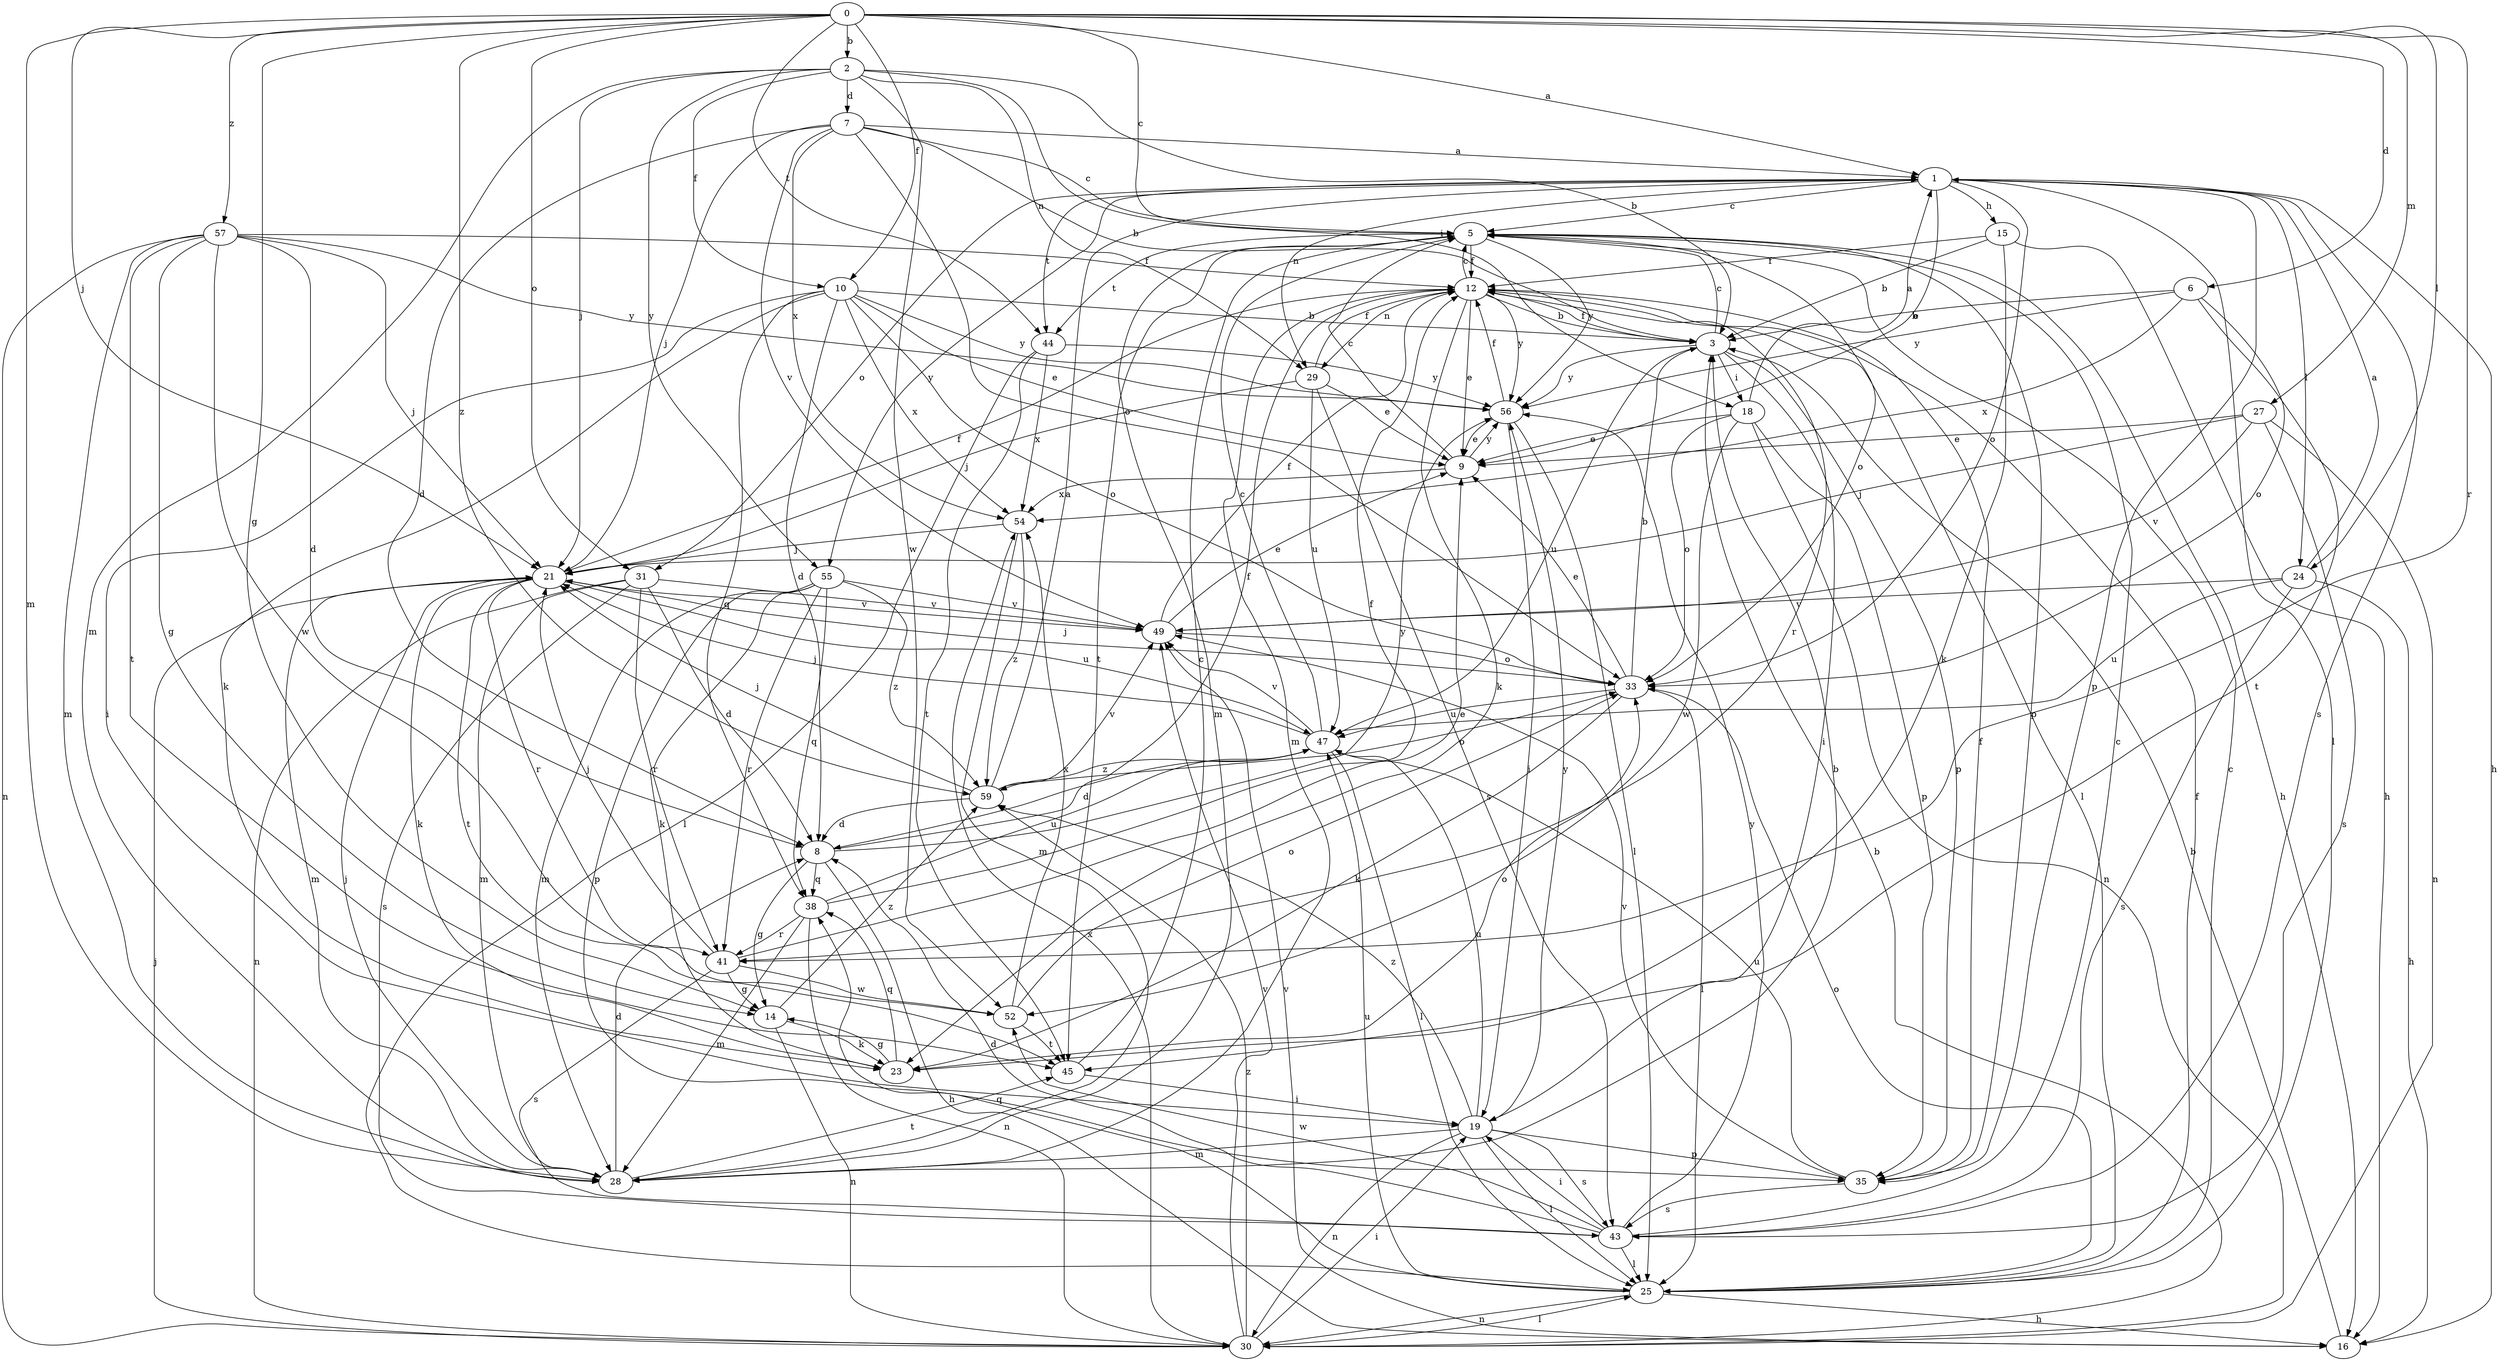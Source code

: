 strict digraph  {
0;
1;
2;
3;
5;
6;
7;
8;
9;
10;
12;
14;
15;
16;
18;
19;
21;
23;
24;
25;
27;
28;
29;
30;
31;
33;
35;
38;
41;
43;
44;
45;
47;
49;
52;
54;
55;
56;
57;
59;
0 -> 1  [label=a];
0 -> 2  [label=b];
0 -> 5  [label=c];
0 -> 6  [label=d];
0 -> 10  [label=f];
0 -> 14  [label=g];
0 -> 21  [label=j];
0 -> 24  [label=l];
0 -> 27  [label=m];
0 -> 28  [label=m];
0 -> 31  [label=o];
0 -> 41  [label=r];
0 -> 44  [label=t];
0 -> 57  [label=z];
0 -> 59  [label=z];
1 -> 5  [label=c];
1 -> 9  [label=e];
1 -> 15  [label=h];
1 -> 16  [label=h];
1 -> 24  [label=l];
1 -> 25  [label=l];
1 -> 29  [label=n];
1 -> 31  [label=o];
1 -> 33  [label=o];
1 -> 35  [label=p];
1 -> 43  [label=s];
1 -> 44  [label=t];
1 -> 55  [label=y];
2 -> 3  [label=b];
2 -> 7  [label=d];
2 -> 10  [label=f];
2 -> 18  [label=i];
2 -> 21  [label=j];
2 -> 28  [label=m];
2 -> 29  [label=n];
2 -> 52  [label=w];
2 -> 55  [label=y];
3 -> 5  [label=c];
3 -> 12  [label=f];
3 -> 18  [label=i];
3 -> 19  [label=i];
3 -> 35  [label=p];
3 -> 47  [label=u];
3 -> 56  [label=y];
5 -> 12  [label=f];
5 -> 16  [label=h];
5 -> 28  [label=m];
5 -> 33  [label=o];
5 -> 35  [label=p];
5 -> 44  [label=t];
5 -> 45  [label=t];
5 -> 56  [label=y];
6 -> 3  [label=b];
6 -> 33  [label=o];
6 -> 45  [label=t];
6 -> 54  [label=x];
6 -> 56  [label=y];
7 -> 1  [label=a];
7 -> 3  [label=b];
7 -> 5  [label=c];
7 -> 8  [label=d];
7 -> 21  [label=j];
7 -> 33  [label=o];
7 -> 49  [label=v];
7 -> 54  [label=x];
8 -> 12  [label=f];
8 -> 14  [label=g];
8 -> 16  [label=h];
8 -> 38  [label=q];
8 -> 56  [label=y];
9 -> 5  [label=c];
9 -> 54  [label=x];
9 -> 56  [label=y];
10 -> 3  [label=b];
10 -> 8  [label=d];
10 -> 9  [label=e];
10 -> 19  [label=i];
10 -> 23  [label=k];
10 -> 33  [label=o];
10 -> 38  [label=q];
10 -> 54  [label=x];
10 -> 56  [label=y];
12 -> 3  [label=b];
12 -> 5  [label=c];
12 -> 9  [label=e];
12 -> 23  [label=k];
12 -> 25  [label=l];
12 -> 28  [label=m];
12 -> 29  [label=n];
12 -> 41  [label=r];
12 -> 56  [label=y];
14 -> 23  [label=k];
14 -> 30  [label=n];
14 -> 59  [label=z];
15 -> 3  [label=b];
15 -> 12  [label=f];
15 -> 16  [label=h];
15 -> 23  [label=k];
16 -> 3  [label=b];
16 -> 49  [label=v];
18 -> 1  [label=a];
18 -> 9  [label=e];
18 -> 30  [label=n];
18 -> 33  [label=o];
18 -> 35  [label=p];
18 -> 52  [label=w];
19 -> 25  [label=l];
19 -> 28  [label=m];
19 -> 30  [label=n];
19 -> 35  [label=p];
19 -> 43  [label=s];
19 -> 47  [label=u];
19 -> 56  [label=y];
19 -> 59  [label=z];
21 -> 12  [label=f];
21 -> 23  [label=k];
21 -> 28  [label=m];
21 -> 41  [label=r];
21 -> 45  [label=t];
21 -> 47  [label=u];
21 -> 49  [label=v];
23 -> 14  [label=g];
23 -> 33  [label=o];
23 -> 38  [label=q];
24 -> 1  [label=a];
24 -> 16  [label=h];
24 -> 43  [label=s];
24 -> 47  [label=u];
24 -> 49  [label=v];
25 -> 5  [label=c];
25 -> 12  [label=f];
25 -> 16  [label=h];
25 -> 30  [label=n];
25 -> 33  [label=o];
25 -> 38  [label=q];
25 -> 47  [label=u];
27 -> 9  [label=e];
27 -> 21  [label=j];
27 -> 30  [label=n];
27 -> 43  [label=s];
27 -> 49  [label=v];
28 -> 3  [label=b];
28 -> 8  [label=d];
28 -> 21  [label=j];
28 -> 45  [label=t];
29 -> 9  [label=e];
29 -> 12  [label=f];
29 -> 21  [label=j];
29 -> 43  [label=s];
29 -> 47  [label=u];
30 -> 3  [label=b];
30 -> 19  [label=i];
30 -> 21  [label=j];
30 -> 25  [label=l];
30 -> 49  [label=v];
30 -> 54  [label=x];
30 -> 59  [label=z];
31 -> 8  [label=d];
31 -> 28  [label=m];
31 -> 30  [label=n];
31 -> 41  [label=r];
31 -> 43  [label=s];
31 -> 49  [label=v];
33 -> 3  [label=b];
33 -> 9  [label=e];
33 -> 21  [label=j];
33 -> 23  [label=k];
33 -> 25  [label=l];
33 -> 47  [label=u];
35 -> 12  [label=f];
35 -> 43  [label=s];
35 -> 47  [label=u];
35 -> 49  [label=v];
38 -> 12  [label=f];
38 -> 28  [label=m];
38 -> 30  [label=n];
38 -> 41  [label=r];
38 -> 47  [label=u];
41 -> 9  [label=e];
41 -> 14  [label=g];
41 -> 21  [label=j];
41 -> 43  [label=s];
41 -> 52  [label=w];
43 -> 5  [label=c];
43 -> 8  [label=d];
43 -> 19  [label=i];
43 -> 25  [label=l];
43 -> 52  [label=w];
43 -> 56  [label=y];
44 -> 25  [label=l];
44 -> 45  [label=t];
44 -> 54  [label=x];
44 -> 56  [label=y];
45 -> 5  [label=c];
45 -> 19  [label=i];
47 -> 5  [label=c];
47 -> 8  [label=d];
47 -> 21  [label=j];
47 -> 25  [label=l];
47 -> 49  [label=v];
47 -> 59  [label=z];
49 -> 9  [label=e];
49 -> 12  [label=f];
49 -> 33  [label=o];
52 -> 33  [label=o];
52 -> 45  [label=t];
52 -> 54  [label=x];
54 -> 21  [label=j];
54 -> 28  [label=m];
54 -> 59  [label=z];
55 -> 23  [label=k];
55 -> 28  [label=m];
55 -> 35  [label=p];
55 -> 38  [label=q];
55 -> 41  [label=r];
55 -> 49  [label=v];
55 -> 59  [label=z];
56 -> 9  [label=e];
56 -> 12  [label=f];
56 -> 19  [label=i];
56 -> 25  [label=l];
57 -> 8  [label=d];
57 -> 12  [label=f];
57 -> 14  [label=g];
57 -> 21  [label=j];
57 -> 28  [label=m];
57 -> 30  [label=n];
57 -> 45  [label=t];
57 -> 52  [label=w];
57 -> 56  [label=y];
59 -> 1  [label=a];
59 -> 8  [label=d];
59 -> 21  [label=j];
59 -> 33  [label=o];
59 -> 49  [label=v];
}

